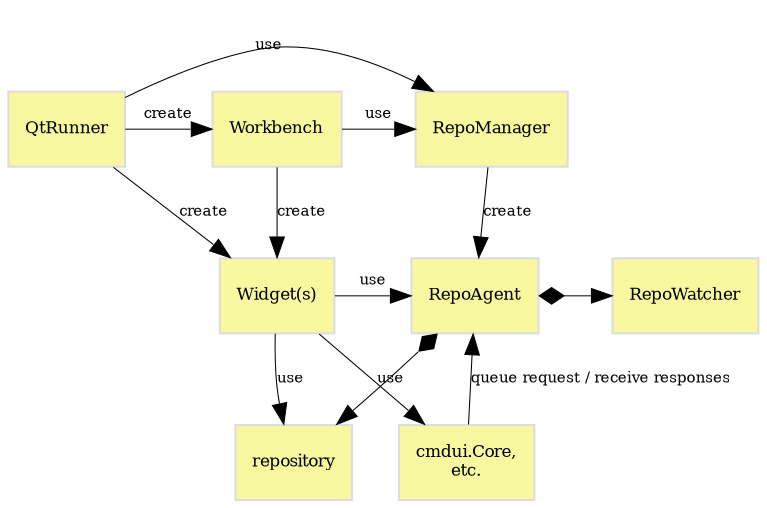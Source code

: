 digraph g {
    node [shape=box, style=filled, fillcolor="#f8f8a0", color="#dddddd",
          fontsize=8];
    edge [fontsize=7, penwidth=0.5];

    { rank=same; Workbench QtRunner RepoManager }
    { rank=same; Widget RepoAgent RepoWatcher }
    Widget [label="Widget(s)"];
    repository;
    RepoWatcher;
    cmdui [label="cmdui.Core,\netc."];

    RepoManager -> RepoAgent [label=create];

    QtRunner -> Workbench [label=create];
    QtRunner -> Widget [label=create];
    QtRunner -> RepoManager [label=use];

    Workbench -> RepoManager [label=use];
    Workbench -> Widget [label=create];
    Widget -> RepoAgent [label=use];
    Widget -> repository [label=use];
    Widget -> cmdui [label=use];

    RepoAgent -> repository [arrowtail=diamond, dir=both];
    RepoAgent -> RepoWatcher [arrowtail=diamond, dir=both];
    cmdui -> RepoAgent [label="queue request / receive responses"];
}
